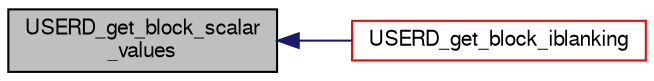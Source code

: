 digraph "USERD_get_block_scalar_values"
{
  bgcolor="transparent";
  edge [fontname="FreeSans",fontsize="10",labelfontname="FreeSans",labelfontsize="10"];
  node [fontname="FreeSans",fontsize="10",shape=record];
  rankdir="LR";
  Node16 [label="USERD_get_block_scalar\l_values",height=0.2,width=0.4,color="black", fillcolor="grey75", style="filled", fontcolor="black"];
  Node16 -> Node17 [dir="back",color="midnightblue",fontsize="10",style="solid",fontname="FreeSans"];
  Node17 [label="USERD_get_block_iblanking",height=0.2,width=0.4,color="red",URL="$a19169.html#a59a9488a4121f87d494331d53247c627"];
}

